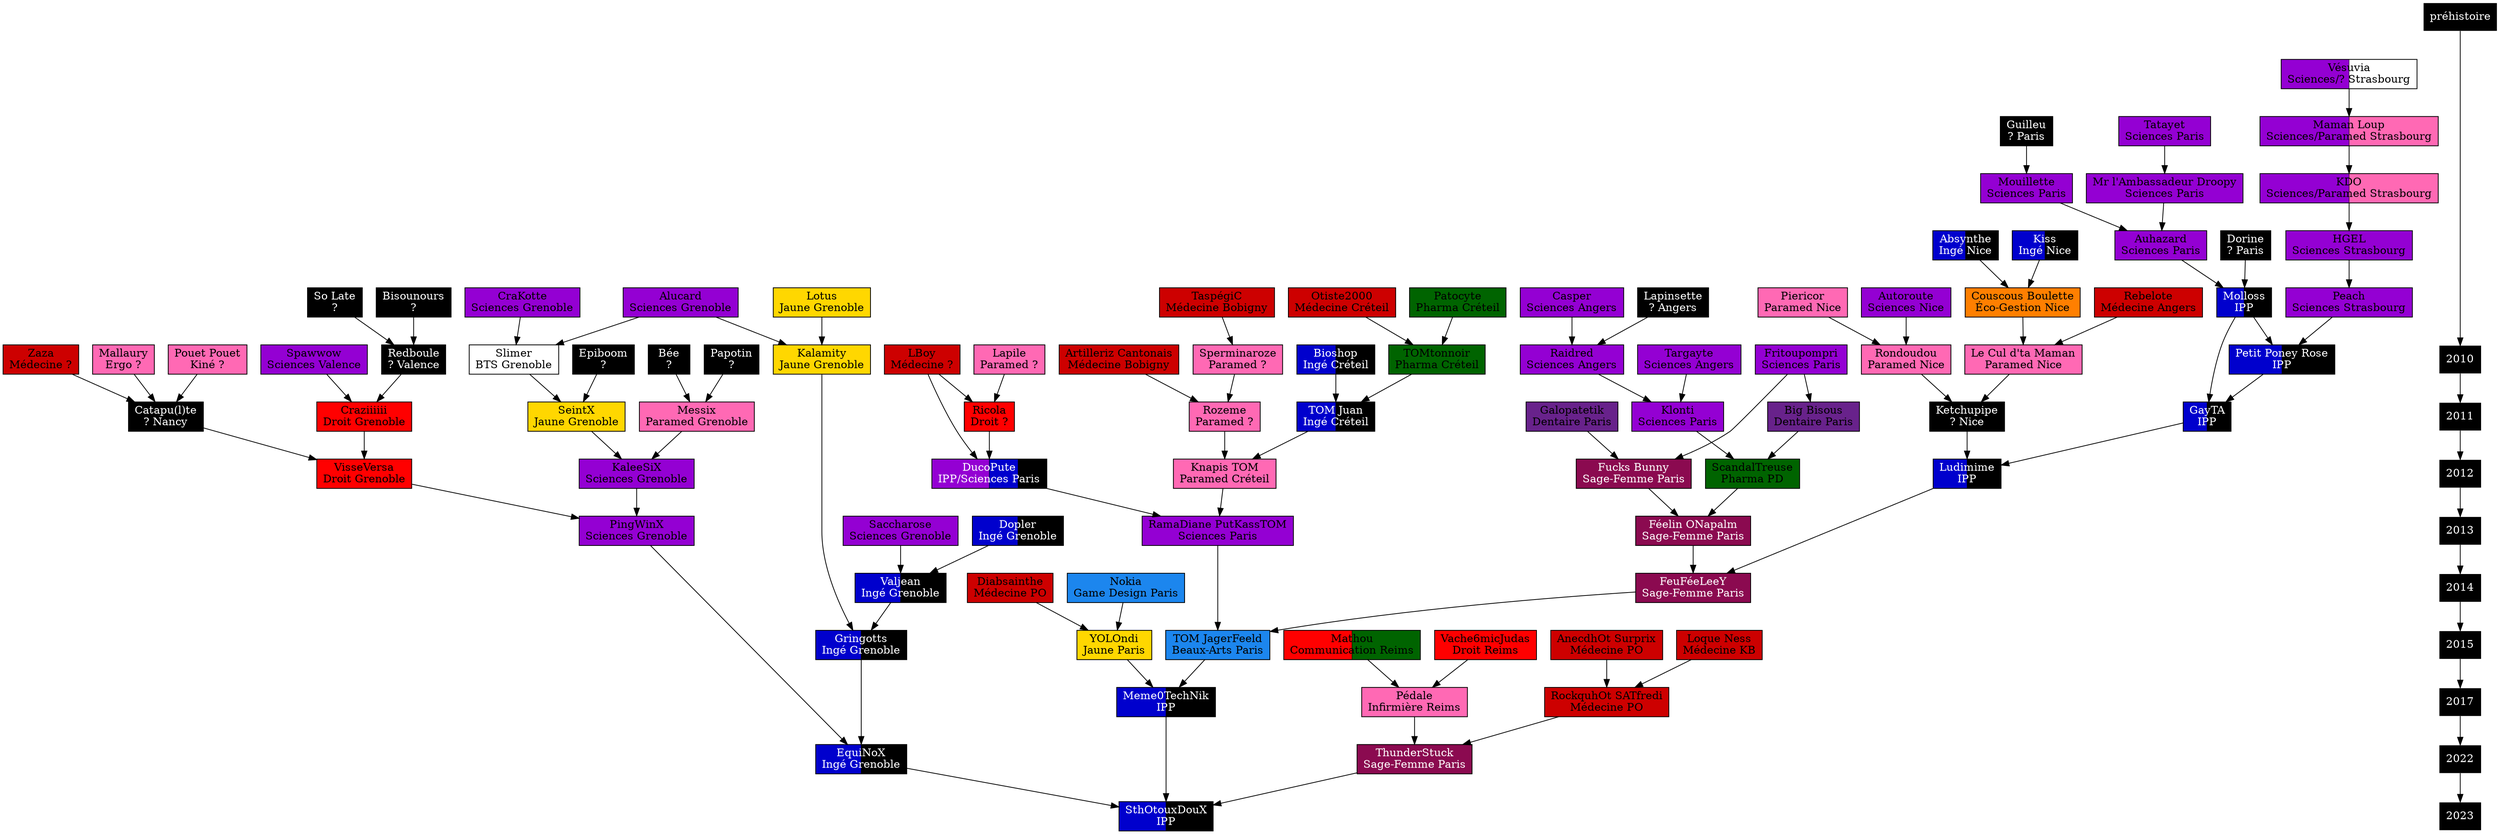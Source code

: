digraph ArbreFal {

  /*
   * Caractéristiques globales
   */

  ranksep="0.5 equally";
  node [ shape=box, style=striped ]


  /*
   * Gens
   */


  // Architecture ; Arts du spectacle ; Arts numériques ; Audiovisuel ;
  // Beaux-Arts, Arts Plastiques

  node [ fillcolor="dodgerblue2", fontcolor=black ]
  "Nokia"                   [ label="\N\nGame Design Paris"                    ]
  "TOM JagerFeeld"          [ label="\N\nBeaux-Arts Paris"                     ] // Maud JF


  // BUT, DUT, BTS

  node [ fillcolor="white", fontcolor=black ]
  "Slimer"                  [ label="\N\nBTS Grenoble"                         ] // Anthony


  // Chirurgie Dentaire

  node [ fillcolor="darkorchid4", fontcolor=black ]
  "Big Bisous"              [ label="\N\nDentaire Paris"                       ]
  "Galopatetik"             [ label="\N\nDentaire Paris"                       ] // Ne pas contacter


  // Écoles de commerce, gestion, communication, journalisme

  node [ fillcolor="red:darkgreen", fontcolor=black ]
  "Mathou"                  [ label="\N\nCommunication Reims"                  ] // Pas de surnom


  // Droit

  node [ fillcolor="red", fontcolor=black ]
  "Craziiiiii"              [ label="\N\nDroit Grenoble"                       ] // Lydia
  "Ricola"                  [ label="\N\nDroit ?"                              ] // Alexandre Broult
  "Vache6micJudas"          [ label="\N\nDroit Reims"                          ] // Nicolas
  "VisseVersa"              [ label="\N\nDroit Grenoble"                       ] // Jérémy


  // Sciences économiques, Gestion, IAE

  node [ fillcolor="darkorange1", fontcolor=black ]
  "Couscous Boulette"       [ label="\N\nÉco-Gestion Nice"                     ]


  // Écoles d'ingénieurs

  node [ fillcolor="blue3:black", fontcolor=white ]
  "Absynthe"                [ label="\N\nIngé Nice"                            ]
  "Bioshop"                 [ label="\N\nIngé Créteil"                         ]
  "Dopler"                  [ label="\N\nIngé Grenoble"                        ] // Guillaume
  "EquiNoX"                 [ label="\N\nIngé Grenoble"                        ] // Catherine
  "GayTA"                   [ label="\N\nIPP"                                  ] // Camille
  "Gringotts"               [ label="\N\nIngé Grenoble"                        ] // Alice
  "Kiss"                    [ label="\N\nIngé Nice"                            ]
  "Ludimime"                [ label="\N\nIPP"                                  ] // Diego
  "Meme0TechNik"            [ label="\N\nIPP"                                  ] // Éric
  "Molloss"                 [ label="\N\nIPP"                                  ]
  "Petit Poney Rose"        [ label="\N\nIPP"                                  ]
  "SthOtouxDouX"            [ label="\N\nIPP"                                  ] // moi mdr
  "TOM Juan"                [ label="\N\nIngé Créteil"                         ] // Stéphane, Créateur des TOM
  "Valjean"                 [ label="\N\nIngé Grenoble"                        ] // Bastien


  // Lettres, Langues, Sciences humaines et Sciences sociales

  node [ fillcolor="gold", fontcolor=black ]
  "Kalamity"                [ label="\N\nJaune Grenoble"                       ] // Laetitia
  "Lotus"                   [ label="\N\nJaune Grenoble"                       ]
  "SeintX"                  [ label="\N\nJaune Grenoble"                       ] // Caroline
  "YOLOndi"                 [ label="\N\nJaune Paris"                          ] // Cassandre


  // Médecine

  node [ fillcolor="red3", fontcolor=black ]
  "AnecdhOt Surprix"        [ label="\N\nMédecine PO"                          ]
  "Artilleriz Cantonais"    [ label="\N\nMédecine Bobigny"                     ]
  "Diabsainthe"             [ label="\N\nMédecine PO"                          ]
  "LBoy"                    [ label="\N\nMédecine ?"                           ]
  "Loque Ness"              [ label="\N\nMédecine KB"                          ]
  "Otiste2000"              [ label="\N\nMédecine Créteil"                     ]
  "Rebelote"                [ label="\N\nMédecine Angers"                      ]
  "RockquhOt SATfredi"      [ label="\N\nMédecine PO"                          ] // Romain
  "TaspégiC"                [ label="\N\nMédecine Bobigny"                     ]
  "Zaza"                    [ label="\N\nMédecine ?"                           ]


  // Paramédical

  node [ fillcolor="hotpink", fontcolor=black ]
  "Knapis TOM"              [ label="\N\nParamed Créteil"                      ]
  "Lapile"                  [ label="\N\nParamed ?"                            ]
  "Le Cul d'ta Maman"       [ label="\N\nParamed Nice"                         ]
  "Mallaury"                [ label="\N\nErgo ?"                               ]
  "Messix"                  [ label="\N\nParamed Grenoble"                     ] // Marc
  "Piericor"                [ label="\N\nParamed Nice"                         ]
  "Pouet Pouet"             [ label="\N\nKiné ?"                               ] // Marcel
  "Pédale"                  [ label="\N\nInfirmière Reims"                     ] // Elsa
  "Rondoudou"               [ label="\N\nParamed Nice"                         ]
  "Rozeme"                  [ label="\N\nParamed ?"                            ]
  "Sperminaroze"            [ label="\N\nParamed ?"                            ]


  // Pharmacie

  node [ fillcolor="darkgreen", fontcolor=black ]
  "Patocyte"                [ label="\N\nPharma Créteil"                       ]
  "ScandalTreuse"           [ label="\N\nPharma PD"                            ] // Créatrice des Fées
  "TOMtonnoir"              [ label="\N\nPharma Créteil"                       ]


  // Sage-Femme

  node [ fillcolor="deeppink4", fontcolor=white ]
  "FeuFéeLeeY"              [ label="\N\nSage-Femme Paris"                     ] // Solange
  "Fucks Bunny"             [ label="\N\nSage-Femme Paris"                     ] // Charly
  "Féelin ONapalm"          [ label="\N\nSage-Femme Paris"                     ] // Pauline Eeou
  "ThunderStuck"            [ label="\N\nSage-Femme Paris"                     ]


  // Sciences

  node [ fillcolor="darkviolet", fontcolor=black ]
  "Alucard"                 [ label="\N\nSciences Grenoble"                    ]
  "Auhazard"                [ label="\N\nSciences Paris"                       ]
  "Autoroute"               [ label="\N\nSciences Nice"                        ]
  "Casper"                  [ label="\N\nSciences Angers"                      ]
  "CraKotte"                [ label="\N\nSciences Grenoble"                    ]
  "Fritoupompri"            [ label="\N\nSciences Paris"                       ] // Séverin Pompom
  "HGEL"                    [ label="\N\nSciences Strasbourg"                  ]
  "KaleeSiX"                [ label="\N\nSciences Grenoble"                    ] // Élodie
  "Klonti"                  [ label="\N\nSciences Paris"                       ]
  "Mouillette"              [ label="\N\nSciences Paris"                       ]
  "Mr l'Ambassadeur Droopy" [ label="\N\nSciences Paris"                       ]
  "Peach"                   [ label="\N\nSciences Strasbourg"                  ]
  "PingWinX"                [ label="\N\nSciences Grenoble"                    ] // Céline
  "Raidred"                 [ label="\N\nSciences Angers"                      ]
  "RamaDiane PutKassTOM"    [ label="\N\nSciences Paris"                       ]
  "Saccharose"              [ label="\N\nSciences Grenoble"                    ] // Charline
  "Spawwow"                 [ label="\N\nSciences Valence"                     ] // Willem
  "Targayte"                [ label="\N\nSciences Angers"                      ]
  "Tatayet"                 [ label="\N\nSciences Paris"                       ]


  // Cas particuliers

  node [ fillcolor="darkviolet:hotpink", fontcolor=black ]
  "KDO"                     [ label="\N\nSciences/Paramed Strasbourg"          ]
  "Maman Loup"              [ label="\N\nSciences/Paramed Strasbourg"          ]

  node [ fillcolor="darkviolet:white", fontcolor=black ]
  "Vésuvia"                 [ label="\N\nSciences/? Strasbourg"                ]

  node [ fillcolor="darkviolet;.5:blue3:black", fontcolor=white ]
  "DucoPute"                [ label="\N\nIPP/Sciences Paris"                   ] // Erwan Tocard


  // Filière Inconnue

  node [ fillcolor="black", fontcolor=white ]
  "Bisounours"              [ label="\N\n?"                                    ]
  "Bée"                     [ label="\N\n?"                                    ]
  "Catapu(l)te"             [ label="\N\n? Nancy"                              ] // Alix
  "Dorine"                  [ label="\N\n? Paris"                              ]
  "Epiboom"                 [ label="\N\n?"                                    ]
  "Guilleu"                 [ label="\N\n? Paris"                              ]
  "Ketchupipe"              [ label="\N\n? Nice"                               ] // Aurore d'Hossegor
  "Lapinsette"              [ label="\N\n? Angers"                             ]
  "Papotin"                 [ label="\N\n?"                                    ]
  "Redboule"                [ label="\N\n? Valence"                            ] // Séverine
  "So Late"                 [ label="\N\n?"                                    ]


  /*
   * Années baptême (WIP)
   */

  subgraph years {
    edge [ meta="year" ]
    node [ shape=plaintext, meta="year" ]
    "préhistoire" -> 2010 -> 2011 -> 2012 -> 2013 -> 2014 -> 2015 -> 2017 -> 2022 -> 2023

    { rank=source; "préhistoire"; }
    subgraph 2010 { rank=same; 2010; "Kalamity"; }
    subgraph 2011 { rank=same; 2011; "GayTA"; }
    subgraph 2012 { rank=same; 2012; "Fucks Bunny"; }
    subgraph 2013 { rank=same; 2013; "RamaDiane PutKassTOM"; }
    subgraph 2014 { rank=same; 2014; "Valjean"; }
    subgraph 2015 { rank=same; 2015; "Gringotts"; "TOM JagerFeeld"; }
    subgraph 2017 { rank=same; 2017; "Meme0TechNik"; }
    subgraph 2022 { rank=same; 2022; "EquiNoX"; "ThunderStuck"; }
    subgraph 2023 { rank=same; 2023; "SthOtouxDouX"; }
  }


  /*
   * Liens
   */

  "Absynthe"                -> "Couscous Boulette"
  "Alucard"                 -> "Kalamity"
  "Alucard"                 -> "Slimer"
  "AnecdhOt Surprix"        -> "RockquhOt SATfredi"
  "Artilleriz Cantonais"    -> "Rozeme"
  "Auhazard"                -> "Molloss"
  "Autoroute"               -> "Rondoudou"
  "Big Bisous"              -> "ScandalTreuse"
  "Bioshop"                 -> "TOM Juan"
  "Bisounours"              -> "Redboule"
  "Bée"                     -> "Messix"
  "Casper"                  -> "Raidred"
  "Catapu(l)te"             -> "VisseVersa"
  "Couscous Boulette"       -> "Le Cul d'ta Maman"
  "CraKotte"                -> "Slimer"
  "Craziiiiii"              -> "VisseVersa"
  "Diabsainthe"             -> "YOLOndi"
  "Dopler"                  -> "Valjean"
  "Dorine"                  -> "Molloss"
  "DucoPute"                -> "RamaDiane PutKassTOM"
  "Epiboom"                 -> "SeintX"
  "EquiNoX"                 -> "SthOtouxDouX"
  "FeuFéeLeeY"              -> "TOM JagerFeeld"
  "Fritoupompri"            -> "Big Bisous"
  "Fritoupompri"            -> "Fucks Bunny"
  "Fucks Bunny"             -> "Féelin ONapalm"
  "Féelin ONapalm"          -> "FeuFéeLeeY"
  "Galopatetik"             -> "Fucks Bunny"
  "GayTA"                   -> "Ludimime"
  "Gringotts"               -> "EquiNoX"
  "Guilleu"                 -> "Mouillette"
  "HGEL"                    -> "Peach"
  "KDO"                     -> "HGEL"
  "Kalamity"                -> "Gringotts"
  "KaleeSiX"                -> "PingWinX"
  "Ketchupipe"              -> "Ludimime"
  "Kiss"                    -> "Couscous Boulette"
  "Klonti"                  -> "ScandalTreuse"
  "Knapis TOM"              -> "RamaDiane PutKassTOM"
  "LBoy"                    -> "DucoPute"
  "LBoy"                    -> "Ricola"
  "Lapile"                  -> "Ricola"
  "Lapinsette"              -> "Raidred"
  "Le Cul d'ta Maman"       -> "Ketchupipe"
  "Loque Ness"              -> "RockquhOt SATfredi"
  "Lotus"                   -> "Kalamity"
  "Ludimime"                -> "FeuFéeLeeY"
  "Mallaury"                -> "Catapu(l)te"
  "Maman Loup"              -> "KDO"
  "Mathou"                  -> "Pédale"
  "Meme0TechNik"            -> "SthOtouxDouX"
  "Messix"                  -> "KaleeSiX"
  "Molloss"                 -> "GayTA"
  "Molloss"                 -> "Petit Poney Rose"
  "Mouillette"              -> "Auhazard"
  "Mr l'Ambassadeur Droopy" -> "Auhazard"
  "Nokia"                   -> "YOLOndi"
  "Otiste2000"              -> "TOMtonnoir"
  "Papotin"                 -> "Messix"
  "Patocyte"                -> "TOMtonnoir"
  "Peach"                   -> "Petit Poney Rose"
  "Petit Poney Rose"        -> "GayTA"
  "Piericor"                -> "Rondoudou"
  "PingWinX"                -> "EquiNoX"
  "Pouet Pouet"             -> "Catapu(l)te"
  "Pédale"                  -> "ThunderStuck"
  "Raidred"                 -> "Klonti"
  "RamaDiane PutKassTOM"    -> "TOM JagerFeeld"
  "Rebelote"                -> "Le Cul d'ta Maman"
  "Redboule"                -> "Craziiiiii"
  "Ricola"                  -> "DucoPute"
  "RockquhOt SATfredi"      -> "ThunderStuck"
  "Rondoudou"               -> "Ketchupipe"
  "Rozeme"                  -> "Knapis TOM"
  "Saccharose"              -> "Valjean"
  "ScandalTreuse"           -> "Féelin ONapalm"
  "SeintX"                  -> "KaleeSiX"
  "Slimer"                  -> "SeintX"
  "So Late"                 -> "Redboule"
  "Spawwow"                 -> "Craziiiiii"
  "Sperminaroze"            -> "Rozeme"
  "TOM JagerFeeld"          -> "Meme0TechNik"
  "TOM Juan"                -> "Knapis TOM"
  "TOMtonnoir"              -> "TOM Juan"
  "Targayte"                -> "Klonti"
  "TaspégiC"                -> "Sperminaroze"
  "Tatayet"                 -> "Mr l'Ambassadeur Droopy"
  "ThunderStuck"            -> "SthOtouxDouX"
  "Vache6micJudas"          -> "Pédale"
  "Valjean"                 -> "Gringotts"
  "VisseVersa"              -> "PingWinX"
  "Vésuvia"                 -> "Maman Loup"
  "YOLOndi"                 -> "Meme0TechNik"
  "Zaza"                    -> "Catapu(l)te"
}
